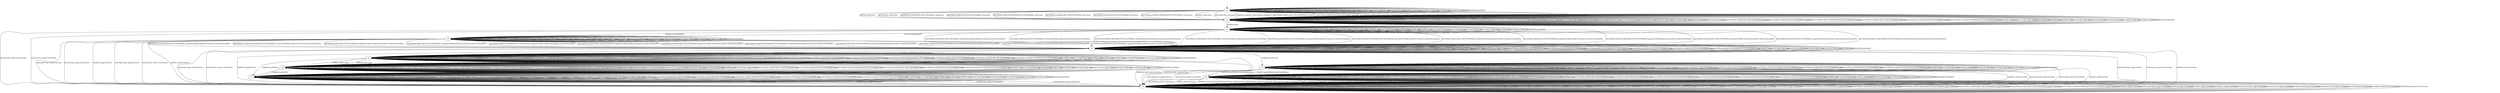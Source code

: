 digraph "../results/quicheModels/quiche-BWR-CS-1/learnedModel" {
s0 [label=s0];
s1 [label=s1];
s2 [label=s2];
s3 [label=s3];
s4 [label=s4];
s5 [label=s5];
s6 [label=s6];
s7 [label=s7];
s8 [label=s8];
s9 [label=s9];
s10 [label=s10];
s0 -> s1  [label="initPing_short/retry "];
s0 -> s1  [label="initConClose_short/retry "];
s0 -> s1  [label="initCltHello-vldACK:AES-128-GCM-SHA256_short/retry "];
s0 -> s1  [label="initCltHello-vldACK:AES-256-GCM-SHA384_short/retry "];
s0 -> s1  [label="initCltHello-vldACK:CHACHA20-POLY1305-SHA256_short/retry "];
s0 -> s1  [label="initCltHello-invldACK:AES-128-GCM-SHA256_short/retry "];
s0 -> s1  [label="initCltHello-invldACK:AES-256-GCM-SHA384_short/retry "];
s0 -> s1  [label="initCltHello-invldACK:CHACHA20-POLY1305-SHA256_short/retry "];
s0 -> s1  [label="initNoFr_short/retry "];
s0 -> s1  [label="initUnxpFrType_short/retry "];
s0 -> s0  [label="hndPing_short/ "];
s0 -> s0  [label="hndFin_short/ "];
s0 -> s0  [label="hndNoFr_short/ "];
s0 -> s0  [label="hndUnxpFrType_short/ "];
s0 -> s0  [label="hndConClose_short/ "];
s0 -> s0  [label="VldNewConID_short/ "];
s0 -> s0  [label="InvldNewConID_short/ "];
s0 -> s1  [label="initPing_long/retry "];
s0 -> s1  [label="initConClose_long/retry "];
s0 -> s1  [label="initCltHello-vldACK:AES-128-GCM-SHA256_long/retry "];
s0 -> s1  [label="initCltHello-vldACK:AES-256-GCM-SHA384_long/retry "];
s0 -> s1  [label="initCltHello-vldACK:CHACHA20-POLY1305-SHA256_long/retry "];
s0 -> s1  [label="initCltHello-invldACK:AES-128-GCM-SHA256_long/retry "];
s0 -> s1  [label="initCltHello-invldACK:AES-256-GCM-SHA384_long/retry "];
s0 -> s1  [label="initCltHello-invldACK:CHACHA20-POLY1305-SHA256_long/retry "];
s0 -> s1  [label="initNoFr_long/retry "];
s0 -> s1  [label="initUnxpFrType_long/retry "];
s0 -> s0  [label="hndPing_long/ "];
s0 -> s0  [label="hndFin_long/ "];
s0 -> s0  [label="hndNoFr_long/ "];
s0 -> s0  [label="hndUnxpFrType_long/ "];
s0 -> s0  [label="hndConClose_long/ "];
s0 -> s0  [label="VldNewConID_long/ "];
s0 -> s0  [label="InvldNewConID_long/ "];
s0 -> s0  [label="[IncRetryTkn]/ "];
s0 -> s0  [label="[ChgDestConID-Ori]/ "];
s0 -> s0  [label="[RmPadFrmInitPkts]/ "];
s1 -> s1  [label="initPing_short/retry "];
s1 -> s1  [label="initConClose_short/retry "];
s1 -> s1  [label="initCltHello-vldACK:AES-128-GCM-SHA256_short/retry "];
s1 -> s1  [label="initCltHello-vldACK:AES-256-GCM-SHA384_short/retry "];
s1 -> s1  [label="initCltHello-vldACK:CHACHA20-POLY1305-SHA256_short/retry "];
s1 -> s1  [label="initCltHello-invldACK:AES-128-GCM-SHA256_short/retry "];
s1 -> s1  [label="initCltHello-invldACK:AES-256-GCM-SHA384_short/retry "];
s1 -> s1  [label="initCltHello-invldACK:CHACHA20-POLY1305-SHA256_short/retry "];
s1 -> s1  [label="initNoFr_short/retry "];
s1 -> s1  [label="initUnxpFrType_short/retry "];
s1 -> s1  [label="hndPing_short/ "];
s1 -> s1  [label="hndFin_short/ "];
s1 -> s1  [label="hndNoFr_short/ "];
s1 -> s1  [label="hndUnxpFrType_short/ "];
s1 -> s1  [label="hndConClose_short/ "];
s1 -> s1  [label="VldNewConID_short/ "];
s1 -> s1  [label="InvldNewConID_short/ "];
s1 -> s1  [label="initPing_long/retry "];
s1 -> s1  [label="initConClose_long/retry "];
s1 -> s1  [label="initCltHello-vldACK:AES-128-GCM-SHA256_long/retry "];
s1 -> s1  [label="initCltHello-vldACK:AES-256-GCM-SHA384_long/retry "];
s1 -> s1  [label="initCltHello-vldACK:CHACHA20-POLY1305-SHA256_long/retry "];
s1 -> s1  [label="initCltHello-invldACK:AES-128-GCM-SHA256_long/retry "];
s1 -> s1  [label="initCltHello-invldACK:AES-256-GCM-SHA384_long/retry "];
s1 -> s1  [label="initCltHello-invldACK:CHACHA20-POLY1305-SHA256_long/retry "];
s1 -> s1  [label="initNoFr_long/retry "];
s1 -> s1  [label="initUnxpFrType_long/retry "];
s1 -> s1  [label="hndPing_long/ "];
s1 -> s1  [label="hndFin_long/ "];
s1 -> s1  [label="hndNoFr_long/ "];
s1 -> s1  [label="hndUnxpFrType_long/ "];
s1 -> s1  [label="hndConClose_long/ "];
s1 -> s1  [label="VldNewConID_long/ "];
s1 -> s1  [label="InvldNewConID_long/ "];
s1 -> s2  [label="[IncRetryTkn]/ "];
s1 -> s1  [label="[ChgDestConID-Ori]/ "];
s1 -> s1  [label="[RmPadFrmInitPkts]/ "];
s2 -> s5  [label="initPing_short/PingACK "];
s2 -> s4  [label="initConClose_short/<ConClosed> "];
s2 -> s3  [label="initCltHello-vldACK:AES-128-GCM-SHA256_short/initSvrHello,hndEncExt,hndCert,hndCertVer,hndFin "];
s2 -> s3  [label="initCltHello-vldACK:AES-256-GCM-SHA384_short/initSvrHello,hndEncExt,hndCert,hndCertVer,hndFin "];
s2 -> s3  [label="initCltHello-vldACK:CHACHA20-POLY1305-SHA256_short/initSvrHello,hndEncExt,hndCert,hndCertVer,hndFin "];
s2 -> s3  [label="initCltHello-invldACK:AES-128-GCM-SHA256_short/initSvrHello,hndEncExt,hndCert,hndCertVer,hndFin "];
s2 -> s3  [label="initCltHello-invldACK:AES-256-GCM-SHA384_short/initSvrHello,hndEncExt,hndCert,hndCertVer,hndFin "];
s2 -> s3  [label="initCltHello-invldACK:CHACHA20-POLY1305-SHA256_short/initSvrHello,hndEncExt,hndCert,hndCertVer,hndFin "];
s2 -> s2  [label="initNoFr_short/ "];
s2 -> s2  [label="initUnxpFrType_short/ "];
s2 -> s2  [label="hndPing_short/ "];
s2 -> s2  [label="hndFin_short/ "];
s2 -> s2  [label="hndNoFr_short/ "];
s2 -> s2  [label="hndUnxpFrType_short/ "];
s2 -> s2  [label="hndConClose_short/ "];
s2 -> s2  [label="VldNewConID_short/ "];
s2 -> s2  [label="InvldNewConID_short/ "];
s2 -> s5  [label="initPing_long/PingACK "];
s2 -> s4  [label="initConClose_long/<ConClosed> "];
s2 -> s3  [label="initCltHello-vldACK:AES-128-GCM-SHA256_long/initSvrHello,hndEncExt,hndCert,hndCertVer,hndFin "];
s2 -> s3  [label="initCltHello-vldACK:AES-256-GCM-SHA384_long/initSvrHello,hndEncExt,hndCert,hndCertVer,hndFin "];
s2 -> s3  [label="initCltHello-vldACK:CHACHA20-POLY1305-SHA256_long/initSvrHello,hndEncExt,hndCert,hndCertVer,hndFin "];
s2 -> s3  [label="initCltHello-invldACK:AES-128-GCM-SHA256_long/initSvrHello,hndEncExt,hndCert,hndCertVer,hndFin "];
s2 -> s3  [label="initCltHello-invldACK:AES-256-GCM-SHA384_long/initSvrHello,hndEncExt,hndCert,hndCertVer,hndFin "];
s2 -> s3  [label="initCltHello-invldACK:CHACHA20-POLY1305-SHA256_long/initSvrHello,hndEncExt,hndCert,hndCertVer,hndFin "];
s2 -> s2  [label="initNoFr_long/ "];
s2 -> s2  [label="initUnxpFrType_long/ "];
s2 -> s2  [label="hndPing_long/ "];
s2 -> s2  [label="hndFin_long/ "];
s2 -> s2  [label="hndNoFr_long/ "];
s2 -> s2  [label="hndUnxpFrType_long/ "];
s2 -> s2  [label="hndConClose_long/ "];
s2 -> s2  [label="VldNewConID_long/ "];
s2 -> s2  [label="InvldNewConID_long/ "];
s2 -> s2  [label="[IncRetryTkn]/ "];
s2 -> s2  [label="[ChgDestConID-Ori]/ "];
s2 -> s2  [label="[RmPadFrmInitPkts]/ "];
s3 -> s3  [label="initPing_short/ "];
s3 -> s3  [label="initConClose_short/<ConAct> "];
s3 -> s3  [label="initCltHello-vldACK:AES-128-GCM-SHA256_short/ "];
s3 -> s3  [label="initCltHello-vldACK:AES-256-GCM-SHA384_short/ "];
s3 -> s3  [label="initCltHello-vldACK:CHACHA20-POLY1305-SHA256_short/ "];
s3 -> s3  [label="initCltHello-invldACK:AES-128-GCM-SHA256_short/ "];
s3 -> s3  [label="initCltHello-invldACK:AES-256-GCM-SHA384_short/ "];
s3 -> s3  [label="initCltHello-invldACK:CHACHA20-POLY1305-SHA256_short/ "];
s3 -> s3  [label="initNoFr_short/ "];
s3 -> s3  [label="initUnxpFrType_short/ "];
s3 -> s3  [label="hndPing_short/PingACK "];
s3 -> s6  [label="hndFin_short/VldNewConID,HndshkDone "];
s3 -> s4  [label="hndNoFr_short/ConClose "];
s3 -> s4  [label="hndUnxpFrType_short/ConClose "];
s3 -> s4  [label="hndConClose_short/<ConClosed> "];
s3 -> s3  [label="VldNewConID_short/ "];
s3 -> s3  [label="InvldNewConID_short/ "];
s3 -> s3  [label="initPing_long/ "];
s3 -> s3  [label="initConClose_long/<ConAct> "];
s3 -> s3  [label="initCltHello-vldACK:AES-128-GCM-SHA256_long/ "];
s3 -> s3  [label="initCltHello-vldACK:AES-256-GCM-SHA384_long/ "];
s3 -> s3  [label="initCltHello-vldACK:CHACHA20-POLY1305-SHA256_long/ "];
s3 -> s3  [label="initCltHello-invldACK:AES-128-GCM-SHA256_long/ "];
s3 -> s3  [label="initCltHello-invldACK:AES-256-GCM-SHA384_long/ "];
s3 -> s3  [label="initCltHello-invldACK:CHACHA20-POLY1305-SHA256_long/ "];
s3 -> s3  [label="initNoFr_long/ "];
s3 -> s3  [label="initUnxpFrType_long/ "];
s3 -> s3  [label="hndPing_long/PingACK "];
s3 -> s6  [label="hndFin_long/VldNewConID,HndshkDone "];
s3 -> s4  [label="hndNoFr_long/ConClose "];
s3 -> s4  [label="hndUnxpFrType_long/ConClose "];
s3 -> s4  [label="hndConClose_long/<ConClosed> "];
s3 -> s3  [label="VldNewConID_long/ "];
s3 -> s3  [label="InvldNewConID_long/ "];
s3 -> s3  [label="[IncRetryTkn]/ "];
s3 -> s9  [label="[ChgDestConID-Ori]/ "];
s3 -> s3  [label="[RmPadFrmInitPkts]/ "];
s4 -> s4  [label="initPing_short/<ConClosed> "];
s4 -> s4  [label="initConClose_short/<ConClosed> "];
s4 -> s4  [label="initCltHello-vldACK:AES-128-GCM-SHA256_short/<ConClosed> "];
s4 -> s4  [label="initCltHello-vldACK:AES-256-GCM-SHA384_short/<ConClosed> "];
s4 -> s4  [label="initCltHello-vldACK:CHACHA20-POLY1305-SHA256_short/<ConClosed> "];
s4 -> s4  [label="initCltHello-invldACK:AES-128-GCM-SHA256_short/<ConClosed> "];
s4 -> s4  [label="initCltHello-invldACK:AES-256-GCM-SHA384_short/<ConClosed> "];
s4 -> s4  [label="initCltHello-invldACK:CHACHA20-POLY1305-SHA256_short/<ConClosed> "];
s4 -> s4  [label="initNoFr_short/<ConClosed> "];
s4 -> s4  [label="initUnxpFrType_short/<ConClosed> "];
s4 -> s4  [label="hndPing_short/<ConClosed> "];
s4 -> s4  [label="hndFin_short/<ConClosed> "];
s4 -> s4  [label="hndNoFr_short/<ConClosed> "];
s4 -> s4  [label="hndUnxpFrType_short/<ConClosed> "];
s4 -> s4  [label="hndConClose_short/<ConClosed> "];
s4 -> s4  [label="VldNewConID_short/<ConClosed> "];
s4 -> s4  [label="InvldNewConID_short/<ConClosed> "];
s4 -> s4  [label="initPing_long/<ConClosed> "];
s4 -> s4  [label="initConClose_long/<ConClosed> "];
s4 -> s4  [label="initCltHello-vldACK:AES-128-GCM-SHA256_long/<ConClosed> "];
s4 -> s4  [label="initCltHello-vldACK:AES-256-GCM-SHA384_long/<ConClosed> "];
s4 -> s4  [label="initCltHello-vldACK:CHACHA20-POLY1305-SHA256_long/<ConClosed> "];
s4 -> s4  [label="initCltHello-invldACK:AES-128-GCM-SHA256_long/<ConClosed> "];
s4 -> s4  [label="initCltHello-invldACK:AES-256-GCM-SHA384_long/<ConClosed> "];
s4 -> s4  [label="initCltHello-invldACK:CHACHA20-POLY1305-SHA256_long/<ConClosed> "];
s4 -> s4  [label="initNoFr_long/<ConClosed> "];
s4 -> s4  [label="initUnxpFrType_long/<ConClosed> "];
s4 -> s4  [label="hndPing_long/<ConClosed> "];
s4 -> s4  [label="hndFin_long/<ConClosed> "];
s4 -> s4  [label="hndNoFr_long/<ConClosed> "];
s4 -> s4  [label="hndUnxpFrType_long/<ConClosed> "];
s4 -> s4  [label="hndConClose_long/<ConClosed> "];
s4 -> s4  [label="VldNewConID_long/<ConClosed> "];
s4 -> s4  [label="InvldNewConID_long/<ConClosed> "];
s4 -> s4  [label="[IncRetryTkn]/<ConClosed> "];
s4 -> s4  [label="[ChgDestConID-Ori]/<ConClosed> "];
s4 -> s4  [label="[RmPadFrmInitPkts]/<ConClosed> "];
s5 -> s5  [label="initPing_short/PingACK "];
s5 -> s4  [label="initConClose_short/<ConClosed> "];
s5 -> s3  [label="initCltHello-vldACK:AES-128-GCM-SHA256_short/initSvrHello,hndEncExt,hndCert,hndCertVer,hndFin "];
s5 -> s3  [label="initCltHello-vldACK:AES-256-GCM-SHA384_short/initSvrHello,hndEncExt,hndCert,hndCertVer,hndFin "];
s5 -> s3  [label="initCltHello-vldACK:CHACHA20-POLY1305-SHA256_short/initSvrHello,hndEncExt,hndCert,hndCertVer,hndFin "];
s5 -> s3  [label="initCltHello-invldACK:AES-128-GCM-SHA256_short/initSvrHello,hndEncExt,hndCert,hndCertVer,hndFin "];
s5 -> s3  [label="initCltHello-invldACK:AES-256-GCM-SHA384_short/initSvrHello,hndEncExt,hndCert,hndCertVer,hndFin "];
s5 -> s3  [label="initCltHello-invldACK:CHACHA20-POLY1305-SHA256_short/initSvrHello,hndEncExt,hndCert,hndCertVer,hndFin "];
s5 -> s4  [label="initNoFr_short/ConClose "];
s5 -> s4  [label="initUnxpFrType_short/ConClose "];
s5 -> s5  [label="hndPing_short/ "];
s5 -> s5  [label="hndFin_short/ "];
s5 -> s5  [label="hndNoFr_short/ "];
s5 -> s5  [label="hndUnxpFrType_short/ "];
s5 -> s5  [label="hndConClose_short/ "];
s5 -> s5  [label="VldNewConID_short/ "];
s5 -> s5  [label="InvldNewConID_short/ "];
s5 -> s5  [label="initPing_long/PingACK "];
s5 -> s4  [label="initConClose_long/<ConClosed> "];
s5 -> s3  [label="initCltHello-vldACK:AES-128-GCM-SHA256_long/initSvrHello,hndEncExt,hndCert,hndCertVer,hndFin "];
s5 -> s3  [label="initCltHello-vldACK:AES-256-GCM-SHA384_long/initSvrHello,hndEncExt,hndCert,hndCertVer,hndFin "];
s5 -> s3  [label="initCltHello-vldACK:CHACHA20-POLY1305-SHA256_long/initSvrHello,hndEncExt,hndCert,hndCertVer,hndFin "];
s5 -> s3  [label="initCltHello-invldACK:AES-128-GCM-SHA256_long/initSvrHello,hndEncExt,hndCert,hndCertVer,hndFin "];
s5 -> s3  [label="initCltHello-invldACK:AES-256-GCM-SHA384_long/initSvrHello,hndEncExt,hndCert,hndCertVer,hndFin "];
s5 -> s3  [label="initCltHello-invldACK:CHACHA20-POLY1305-SHA256_long/initSvrHello,hndEncExt,hndCert,hndCertVer,hndFin "];
s5 -> s4  [label="initNoFr_long/ConClose "];
s5 -> s4  [label="initUnxpFrType_long/ConClose "];
s5 -> s5  [label="hndPing_long/ "];
s5 -> s5  [label="hndFin_long/ "];
s5 -> s5  [label="hndNoFr_long/ "];
s5 -> s5  [label="hndUnxpFrType_long/ "];
s5 -> s5  [label="hndConClose_long/ "];
s5 -> s5  [label="VldNewConID_long/ "];
s5 -> s5  [label="InvldNewConID_long/ "];
s5 -> s5  [label="[IncRetryTkn]/ "];
s5 -> s5  [label="[ChgDestConID-Ori]/ "];
s5 -> s5  [label="[RmPadFrmInitPkts]/ "];
s6 -> s6  [label="initPing_short/ "];
s6 -> s6  [label="initConClose_short/<ConAct> "];
s6 -> s6  [label="initCltHello-vldACK:AES-128-GCM-SHA256_short/ "];
s6 -> s6  [label="initCltHello-vldACK:AES-256-GCM-SHA384_short/ "];
s6 -> s6  [label="initCltHello-vldACK:CHACHA20-POLY1305-SHA256_short/ "];
s6 -> s6  [label="initCltHello-invldACK:AES-128-GCM-SHA256_short/ "];
s6 -> s6  [label="initCltHello-invldACK:AES-256-GCM-SHA384_short/ "];
s6 -> s6  [label="initCltHello-invldACK:CHACHA20-POLY1305-SHA256_short/ "];
s6 -> s6  [label="initNoFr_short/ "];
s6 -> s6  [label="initUnxpFrType_short/ "];
s6 -> s6  [label="hndPing_short/ "];
s6 -> s6  [label="hndFin_short/ "];
s6 -> s6  [label="hndNoFr_short/ "];
s6 -> s6  [label="hndUnxpFrType_short/ "];
s6 -> s6  [label="hndConClose_short/<ConAct> "];
s6 -> s8  [label="VldNewConID_short/ "];
s6 -> s4  [label="InvldNewConID_short/ConClose "];
s6 -> s6  [label="initPing_long/ "];
s6 -> s6  [label="initConClose_long/<ConAct> "];
s6 -> s6  [label="initCltHello-vldACK:AES-128-GCM-SHA256_long/ "];
s6 -> s6  [label="initCltHello-vldACK:AES-256-GCM-SHA384_long/ "];
s6 -> s6  [label="initCltHello-vldACK:CHACHA20-POLY1305-SHA256_long/ "];
s6 -> s6  [label="initCltHello-invldACK:AES-128-GCM-SHA256_long/ "];
s6 -> s6  [label="initCltHello-invldACK:AES-256-GCM-SHA384_long/ "];
s6 -> s6  [label="initCltHello-invldACK:CHACHA20-POLY1305-SHA256_long/ "];
s6 -> s6  [label="initNoFr_long/ "];
s6 -> s6  [label="initUnxpFrType_long/ "];
s6 -> s6  [label="hndPing_long/ "];
s6 -> s6  [label="hndFin_long/ "];
s6 -> s6  [label="hndNoFr_long/ "];
s6 -> s6  [label="hndUnxpFrType_long/ "];
s6 -> s6  [label="hndConClose_long/<ConAct> "];
s6 -> s8  [label="VldNewConID_long/ "];
s6 -> s4  [label="InvldNewConID_long/ConClose "];
s6 -> s6  [label="[IncRetryTkn]/ "];
s6 -> s7  [label="[ChgDestConID-Ori]/ "];
s6 -> s6  [label="[RmPadFrmInitPkts]/ "];
s7 -> s7  [label="initPing_short/ "];
s7 -> s4  [label="initConClose_short/<ConClosed> "];
s7 -> s7  [label="initCltHello-vldACK:AES-128-GCM-SHA256_short/ "];
s7 -> s7  [label="initCltHello-vldACK:AES-256-GCM-SHA384_short/ "];
s7 -> s7  [label="initCltHello-vldACK:CHACHA20-POLY1305-SHA256_short/ "];
s7 -> s7  [label="initCltHello-invldACK:AES-128-GCM-SHA256_short/ "];
s7 -> s7  [label="initCltHello-invldACK:AES-256-GCM-SHA384_short/ "];
s7 -> s7  [label="initCltHello-invldACK:CHACHA20-POLY1305-SHA256_short/ "];
s7 -> s7  [label="initNoFr_short/ "];
s7 -> s7  [label="initUnxpFrType_short/ "];
s7 -> s7  [label="hndPing_short/ "];
s7 -> s7  [label="hndFin_short/ "];
s7 -> s7  [label="hndNoFr_short/ "];
s7 -> s7  [label="hndUnxpFrType_short/ "];
s7 -> s4  [label="hndConClose_short/<ConClosed> "];
s7 -> s7  [label="VldNewConID_short/ "];
s7 -> s7  [label="InvldNewConID_short/ "];
s7 -> s7  [label="initPing_long/ "];
s7 -> s4  [label="initConClose_long/<ConClosed> "];
s7 -> s7  [label="initCltHello-vldACK:AES-128-GCM-SHA256_long/ "];
s7 -> s7  [label="initCltHello-vldACK:AES-256-GCM-SHA384_long/ "];
s7 -> s7  [label="initCltHello-vldACK:CHACHA20-POLY1305-SHA256_long/ "];
s7 -> s7  [label="initCltHello-invldACK:AES-128-GCM-SHA256_long/ "];
s7 -> s7  [label="initCltHello-invldACK:AES-256-GCM-SHA384_long/ "];
s7 -> s7  [label="initCltHello-invldACK:CHACHA20-POLY1305-SHA256_long/ "];
s7 -> s7  [label="initNoFr_long/ "];
s7 -> s7  [label="initUnxpFrType_long/ "];
s7 -> s7  [label="hndPing_long/ "];
s7 -> s7  [label="hndFin_long/ "];
s7 -> s7  [label="hndNoFr_long/ "];
s7 -> s7  [label="hndUnxpFrType_long/ "];
s7 -> s4  [label="hndConClose_long/<ConClosed> "];
s7 -> s7  [label="VldNewConID_long/ "];
s7 -> s7  [label="InvldNewConID_long/ "];
s7 -> s7  [label="[IncRetryTkn]/ "];
s7 -> s7  [label="[ChgDestConID-Ori]/ "];
s7 -> s7  [label="[RmPadFrmInitPkts]/ "];
s8 -> s8  [label="initPing_short/ "];
s8 -> s8  [label="initConClose_short/<ConAct> "];
s8 -> s8  [label="initCltHello-vldACK:AES-128-GCM-SHA256_short/ "];
s8 -> s8  [label="initCltHello-vldACK:AES-256-GCM-SHA384_short/ "];
s8 -> s8  [label="initCltHello-vldACK:CHACHA20-POLY1305-SHA256_short/ "];
s8 -> s8  [label="initCltHello-invldACK:AES-128-GCM-SHA256_short/ "];
s8 -> s8  [label="initCltHello-invldACK:AES-256-GCM-SHA384_short/ "];
s8 -> s8  [label="initCltHello-invldACK:CHACHA20-POLY1305-SHA256_short/ "];
s8 -> s8  [label="initNoFr_short/ "];
s8 -> s8  [label="initUnxpFrType_short/ "];
s8 -> s8  [label="hndPing_short/ "];
s8 -> s8  [label="hndFin_short/ "];
s8 -> s8  [label="hndNoFr_short/ "];
s8 -> s8  [label="hndUnxpFrType_short/ "];
s8 -> s8  [label="hndConClose_short/<ConAct> "];
s8 -> s8  [label="VldNewConID_short/ "];
s8 -> s8  [label="InvldNewConID_short/ "];
s8 -> s8  [label="initPing_long/ "];
s8 -> s8  [label="initConClose_long/<ConAct> "];
s8 -> s8  [label="initCltHello-vldACK:AES-128-GCM-SHA256_long/ "];
s8 -> s8  [label="initCltHello-vldACK:AES-256-GCM-SHA384_long/ "];
s8 -> s8  [label="initCltHello-vldACK:CHACHA20-POLY1305-SHA256_long/ "];
s8 -> s8  [label="initCltHello-invldACK:AES-128-GCM-SHA256_long/ "];
s8 -> s8  [label="initCltHello-invldACK:AES-256-GCM-SHA384_long/ "];
s8 -> s8  [label="initCltHello-invldACK:CHACHA20-POLY1305-SHA256_long/ "];
s8 -> s8  [label="initNoFr_long/ "];
s8 -> s8  [label="initUnxpFrType_long/ "];
s8 -> s8  [label="hndPing_long/ "];
s8 -> s8  [label="hndFin_long/ "];
s8 -> s8  [label="hndNoFr_long/ "];
s8 -> s8  [label="hndUnxpFrType_long/ "];
s8 -> s8  [label="hndConClose_long/<ConAct> "];
s8 -> s8  [label="VldNewConID_long/ "];
s8 -> s8  [label="InvldNewConID_long/ "];
s8 -> s8  [label="[IncRetryTkn]/ "];
s8 -> s7  [label="[ChgDestConID-Ori]/ "];
s8 -> s8  [label="[RmPadFrmInitPkts]/ "];
s9 -> s9  [label="initPing_short/ "];
s9 -> s9  [label="initConClose_short/<ConAct> "];
s9 -> s9  [label="initCltHello-vldACK:AES-128-GCM-SHA256_short/ "];
s9 -> s9  [label="initCltHello-vldACK:AES-256-GCM-SHA384_short/ "];
s9 -> s9  [label="initCltHello-vldACK:CHACHA20-POLY1305-SHA256_short/ "];
s9 -> s9  [label="initCltHello-invldACK:AES-128-GCM-SHA256_short/ "];
s9 -> s9  [label="initCltHello-invldACK:AES-256-GCM-SHA384_short/ "];
s9 -> s9  [label="initCltHello-invldACK:CHACHA20-POLY1305-SHA256_short/ "];
s9 -> s9  [label="initNoFr_short/ "];
s9 -> s9  [label="initUnxpFrType_short/ "];
s9 -> s9  [label="hndPing_short/PingACK "];
s9 -> s10  [label="hndFin_short/VldNewConID,HndshkDone "];
s9 -> s4  [label="hndNoFr_short/ConClose "];
s9 -> s4  [label="hndUnxpFrType_short/ConClose "];
s9 -> s4  [label="hndConClose_short/<ConClosed> "];
s9 -> s9  [label="VldNewConID_short/ "];
s9 -> s9  [label="InvldNewConID_short/ "];
s9 -> s9  [label="initPing_long/ "];
s9 -> s9  [label="initConClose_long/<ConAct> "];
s9 -> s9  [label="initCltHello-vldACK:AES-128-GCM-SHA256_long/ "];
s9 -> s9  [label="initCltHello-vldACK:AES-256-GCM-SHA384_long/ "];
s9 -> s9  [label="initCltHello-vldACK:CHACHA20-POLY1305-SHA256_long/ "];
s9 -> s9  [label="initCltHello-invldACK:AES-128-GCM-SHA256_long/ "];
s9 -> s9  [label="initCltHello-invldACK:AES-256-GCM-SHA384_long/ "];
s9 -> s9  [label="initCltHello-invldACK:CHACHA20-POLY1305-SHA256_long/ "];
s9 -> s9  [label="initNoFr_long/ "];
s9 -> s9  [label="initUnxpFrType_long/ "];
s9 -> s9  [label="hndPing_long/PingACK "];
s9 -> s10  [label="hndFin_long/VldNewConID,HndshkDone "];
s9 -> s4  [label="hndNoFr_long/ConClose "];
s9 -> s4  [label="hndUnxpFrType_long/ConClose "];
s9 -> s4  [label="hndConClose_long/<ConClosed> "];
s9 -> s9  [label="VldNewConID_long/ "];
s9 -> s9  [label="InvldNewConID_long/ "];
s9 -> s9  [label="[IncRetryTkn]/ "];
s9 -> s9  [label="[ChgDestConID-Ori]/ "];
s9 -> s9  [label="[RmPadFrmInitPkts]/ "];
s10 -> s10  [label="initPing_short/ "];
s10 -> s4  [label="initConClose_short/<ConClosed> "];
s10 -> s10  [label="initCltHello-vldACK:AES-128-GCM-SHA256_short/ "];
s10 -> s10  [label="initCltHello-vldACK:AES-256-GCM-SHA384_short/ "];
s10 -> s10  [label="initCltHello-vldACK:CHACHA20-POLY1305-SHA256_short/ "];
s10 -> s10  [label="initCltHello-invldACK:AES-128-GCM-SHA256_short/ "];
s10 -> s10  [label="initCltHello-invldACK:AES-256-GCM-SHA384_short/ "];
s10 -> s10  [label="initCltHello-invldACK:CHACHA20-POLY1305-SHA256_short/ "];
s10 -> s10  [label="initNoFr_short/ "];
s10 -> s10  [label="initUnxpFrType_short/ "];
s10 -> s10  [label="hndPing_short/PingACK "];
s10 -> s4  [label="hndFin_short/ConClose "];
s10 -> s4  [label="hndNoFr_short/ConClose "];
s10 -> s4  [label="hndUnxpFrType_short/ConClose "];
s10 -> s4  [label="hndConClose_short/<ConClosed> "];
s10 -> s10  [label="VldNewConID_short/ "];
s10 -> s10  [label="InvldNewConID_short/ "];
s10 -> s10  [label="initPing_long/ "];
s10 -> s4  [label="initConClose_long/<ConClosed> "];
s10 -> s10  [label="initCltHello-vldACK:AES-128-GCM-SHA256_long/ "];
s10 -> s10  [label="initCltHello-vldACK:AES-256-GCM-SHA384_long/ "];
s10 -> s10  [label="initCltHello-vldACK:CHACHA20-POLY1305-SHA256_long/ "];
s10 -> s10  [label="initCltHello-invldACK:AES-128-GCM-SHA256_long/ "];
s10 -> s10  [label="initCltHello-invldACK:AES-256-GCM-SHA384_long/ "];
s10 -> s10  [label="initCltHello-invldACK:CHACHA20-POLY1305-SHA256_long/ "];
s10 -> s10  [label="initNoFr_long/ "];
s10 -> s10  [label="initUnxpFrType_long/ "];
s10 -> s10  [label="hndPing_long/PingACK "];
s10 -> s4  [label="hndFin_long/ConClose "];
s10 -> s4  [label="hndNoFr_long/ConClose "];
s10 -> s4  [label="hndUnxpFrType_long/ConClose "];
s10 -> s4  [label="hndConClose_long/<ConClosed> "];
s10 -> s10  [label="VldNewConID_long/ "];
s10 -> s10  [label="InvldNewConID_long/ "];
s10 -> s10  [label="[IncRetryTkn]/ "];
s10 -> s10  [label="[ChgDestConID-Ori]/ "];
s10 -> s10  [label="[RmPadFrmInitPkts]/ "];
__start0 [label="", shape=none];
__start0 -> s0  [label=""];
}
